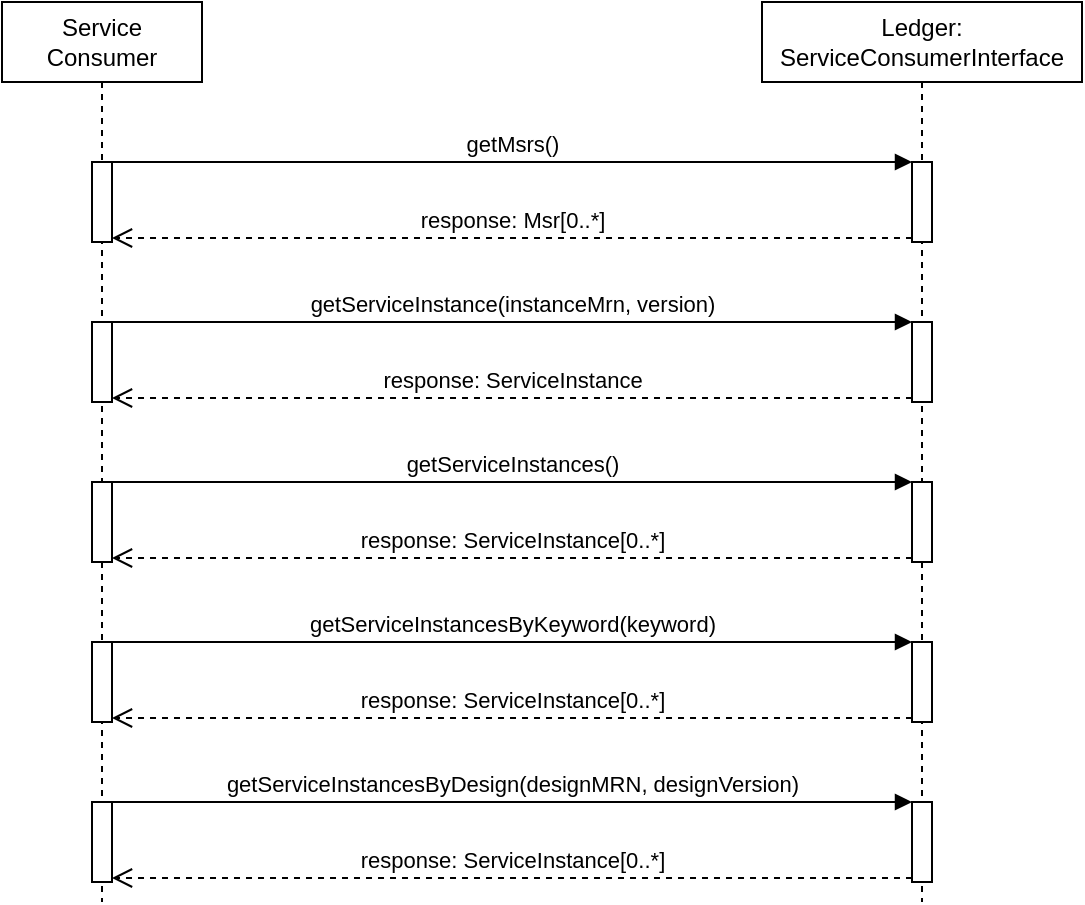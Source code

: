 <mxfile version="20.3.0" type="device"><diagram id="mjiTLWvq4TW4KRu9k5GE" name="Page-1"><mxGraphModel dx="2942" dy="1233" grid="1" gridSize="10" guides="1" tooltips="1" connect="1" arrows="1" fold="1" page="1" pageScale="1" pageWidth="827" pageHeight="1169" math="0" shadow="0"><root><mxCell id="0"/><mxCell id="1" parent="0"/><mxCell id="_tMIOtuHt9YfDzXCARMo-1" value="Service Consumer" style="shape=umlLifeline;perimeter=lifelinePerimeter;whiteSpace=wrap;html=1;container=1;collapsible=0;recursiveResize=0;outlineConnect=0;" vertex="1" parent="1"><mxGeometry x="60" y="240" width="100" height="450" as="geometry"/></mxCell><mxCell id="_tMIOtuHt9YfDzXCARMo-6" value="" style="html=1;points=[];perimeter=orthogonalPerimeter;" vertex="1" parent="_tMIOtuHt9YfDzXCARMo-1"><mxGeometry x="45" y="80" width="10" height="40" as="geometry"/></mxCell><mxCell id="_tMIOtuHt9YfDzXCARMo-10" value="" style="html=1;points=[];perimeter=orthogonalPerimeter;" vertex="1" parent="_tMIOtuHt9YfDzXCARMo-1"><mxGeometry x="45" y="160" width="10" height="40" as="geometry"/></mxCell><mxCell id="_tMIOtuHt9YfDzXCARMo-14" value="" style="html=1;points=[];perimeter=orthogonalPerimeter;" vertex="1" parent="_tMIOtuHt9YfDzXCARMo-1"><mxGeometry x="45" y="240" width="10" height="40" as="geometry"/></mxCell><mxCell id="_tMIOtuHt9YfDzXCARMo-18" value="" style="html=1;points=[];perimeter=orthogonalPerimeter;" vertex="1" parent="_tMIOtuHt9YfDzXCARMo-1"><mxGeometry x="45" y="320" width="10" height="40" as="geometry"/></mxCell><mxCell id="_tMIOtuHt9YfDzXCARMo-22" value="" style="html=1;points=[];perimeter=orthogonalPerimeter;" vertex="1" parent="_tMIOtuHt9YfDzXCARMo-1"><mxGeometry x="45" y="400" width="10" height="40" as="geometry"/></mxCell><mxCell id="_tMIOtuHt9YfDzXCARMo-2" value="Ledger: ServiceConsumerInterface" style="shape=umlLifeline;perimeter=lifelinePerimeter;whiteSpace=wrap;html=1;container=1;collapsible=0;recursiveResize=0;outlineConnect=0;" vertex="1" parent="1"><mxGeometry x="440" y="240" width="160" height="450" as="geometry"/></mxCell><mxCell id="_tMIOtuHt9YfDzXCARMo-7" value="" style="html=1;points=[];perimeter=orthogonalPerimeter;" vertex="1" parent="_tMIOtuHt9YfDzXCARMo-2"><mxGeometry x="75" y="80" width="10" height="40" as="geometry"/></mxCell><mxCell id="_tMIOtuHt9YfDzXCARMo-11" value="" style="html=1;points=[];perimeter=orthogonalPerimeter;" vertex="1" parent="_tMIOtuHt9YfDzXCARMo-2"><mxGeometry x="75" y="160" width="10" height="40" as="geometry"/></mxCell><mxCell id="_tMIOtuHt9YfDzXCARMo-15" value="" style="html=1;points=[];perimeter=orthogonalPerimeter;" vertex="1" parent="_tMIOtuHt9YfDzXCARMo-2"><mxGeometry x="75" y="240" width="10" height="40" as="geometry"/></mxCell><mxCell id="_tMIOtuHt9YfDzXCARMo-19" value="" style="html=1;points=[];perimeter=orthogonalPerimeter;" vertex="1" parent="_tMIOtuHt9YfDzXCARMo-2"><mxGeometry x="75" y="320" width="10" height="40" as="geometry"/></mxCell><mxCell id="_tMIOtuHt9YfDzXCARMo-26" value="" style="html=1;points=[];perimeter=orthogonalPerimeter;" vertex="1" parent="_tMIOtuHt9YfDzXCARMo-2"><mxGeometry x="75" y="400" width="10" height="40" as="geometry"/></mxCell><mxCell id="_tMIOtuHt9YfDzXCARMo-8" value="getMsrs()" style="html=1;verticalAlign=bottom;endArrow=block;entryX=0;entryY=0;rounded=0;" edge="1" target="_tMIOtuHt9YfDzXCARMo-7" parent="1" source="_tMIOtuHt9YfDzXCARMo-6"><mxGeometry relative="1" as="geometry"><mxPoint x="445" y="320" as="sourcePoint"/></mxGeometry></mxCell><mxCell id="_tMIOtuHt9YfDzXCARMo-9" value="response: Msr[0..*]" style="html=1;verticalAlign=bottom;endArrow=open;dashed=1;endSize=8;exitX=0;exitY=0.95;rounded=0;" edge="1" source="_tMIOtuHt9YfDzXCARMo-7" parent="1" target="_tMIOtuHt9YfDzXCARMo-6"><mxGeometry relative="1" as="geometry"><mxPoint x="445" y="396" as="targetPoint"/></mxGeometry></mxCell><mxCell id="_tMIOtuHt9YfDzXCARMo-12" value="getServiceInstance(instanceMrn, version)" style="html=1;verticalAlign=bottom;endArrow=block;entryX=0;entryY=0;rounded=0;" edge="1" target="_tMIOtuHt9YfDzXCARMo-11" parent="1" source="_tMIOtuHt9YfDzXCARMo-10"><mxGeometry relative="1" as="geometry"><mxPoint x="445" y="400" as="sourcePoint"/></mxGeometry></mxCell><mxCell id="_tMIOtuHt9YfDzXCARMo-13" value="response: ServiceInstance" style="html=1;verticalAlign=bottom;endArrow=open;dashed=1;endSize=8;exitX=0;exitY=0.95;rounded=0;" edge="1" source="_tMIOtuHt9YfDzXCARMo-11" parent="1" target="_tMIOtuHt9YfDzXCARMo-10"><mxGeometry relative="1" as="geometry"><mxPoint x="445" y="476" as="targetPoint"/></mxGeometry></mxCell><mxCell id="_tMIOtuHt9YfDzXCARMo-16" value="getServiceInstances()" style="html=1;verticalAlign=bottom;endArrow=block;entryX=0;entryY=0;rounded=0;" edge="1" target="_tMIOtuHt9YfDzXCARMo-15" parent="1" source="_tMIOtuHt9YfDzXCARMo-14"><mxGeometry relative="1" as="geometry"><mxPoint x="445" y="480" as="sourcePoint"/></mxGeometry></mxCell><mxCell id="_tMIOtuHt9YfDzXCARMo-17" value="response: ServiceInstance[0..*]" style="html=1;verticalAlign=bottom;endArrow=open;dashed=1;endSize=8;exitX=0;exitY=0.95;rounded=0;" edge="1" source="_tMIOtuHt9YfDzXCARMo-15" parent="1" target="_tMIOtuHt9YfDzXCARMo-14"><mxGeometry relative="1" as="geometry"><mxPoint x="445" y="556" as="targetPoint"/></mxGeometry></mxCell><mxCell id="_tMIOtuHt9YfDzXCARMo-21" value="response: ServiceInstance[0..*]" style="html=1;verticalAlign=bottom;endArrow=open;dashed=1;endSize=8;exitX=0;exitY=0.95;rounded=0;" edge="1" source="_tMIOtuHt9YfDzXCARMo-19" parent="1" target="_tMIOtuHt9YfDzXCARMo-18"><mxGeometry relative="1" as="geometry"><mxPoint x="445" y="636" as="targetPoint"/></mxGeometry></mxCell><mxCell id="_tMIOtuHt9YfDzXCARMo-20" value="getServiceInstancesByKeyword(keyword)" style="html=1;verticalAlign=bottom;endArrow=block;entryX=0;entryY=0;rounded=0;" edge="1" target="_tMIOtuHt9YfDzXCARMo-19" parent="1" source="_tMIOtuHt9YfDzXCARMo-18"><mxGeometry relative="1" as="geometry"><mxPoint x="445" y="560" as="sourcePoint"/></mxGeometry></mxCell><mxCell id="_tMIOtuHt9YfDzXCARMo-28" value="response: ServiceInstance[0..*]" style="html=1;verticalAlign=bottom;endArrow=open;dashed=1;endSize=8;exitX=0;exitY=0.95;rounded=0;" edge="1" source="_tMIOtuHt9YfDzXCARMo-26" parent="1" target="_tMIOtuHt9YfDzXCARMo-22"><mxGeometry relative="1" as="geometry"><mxPoint x="445" y="716" as="targetPoint"/></mxGeometry></mxCell><mxCell id="_tMIOtuHt9YfDzXCARMo-27" value="getServiceInstancesByDesign(designMRN, designVersion)" style="html=1;verticalAlign=bottom;endArrow=block;entryX=0;entryY=0;rounded=0;" edge="1" target="_tMIOtuHt9YfDzXCARMo-26" parent="1" source="_tMIOtuHt9YfDzXCARMo-22"><mxGeometry relative="1" as="geometry"><mxPoint x="445" y="640" as="sourcePoint"/></mxGeometry></mxCell></root></mxGraphModel></diagram></mxfile>